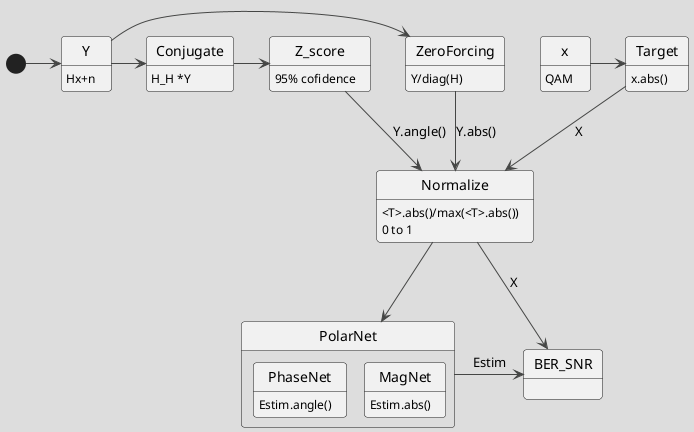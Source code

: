 @startuml
!theme toy
skinparam defaultFontName Bold
skinparam defaultFontStyle Bold
state PolarNet{
    PhaseNet : Estim.angle()
    
    MagNet : Estim.abs()
}

[*] -> Y
Y: Hx+n

Y -> ZeroForcing
Y -> Conjugate
Conjugate : H_H *Y
ZeroForcing : Y/diag(H)
ZeroForcing --> Normalize : Y.abs()
Conjugate -> Z_score

Z_score : 95% cofidence

Z_score --> Normalize : Y.angle()

Normalize : <T>.abs()/max(<T>.abs())
Normalize : 0 to 1

Normalize --> PolarNet


Target: x.abs()
Target --> Normalize : X

x: QAM
x -> Target

PolarNet -> BER_SNR : Estim
Normalize -> BER_SNR : X 
 

@enduml